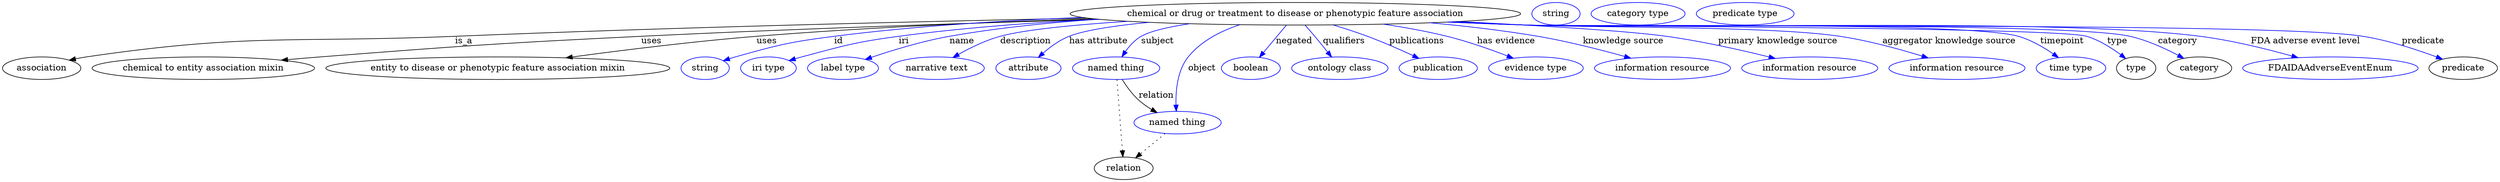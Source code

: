 digraph {
	graph [bb="0,0,3980,283"];
	node [label="\N"];
	"chemical or drug or treatment to disease or phenotypic feature association"	[height=0.5,
		label="chemical or drug or treatment to disease or phenotypic feature association",
		pos="2061.4,265",
		width=9.9838];
	association	[height=0.5,
		pos="62.394,178",
		width=1.7332];
	"chemical or drug or treatment to disease or phenotypic feature association" -> association	[label=is_a,
		lp="736.39,221.5",
		pos="e,106.71,190.75 1729.4,258.08 1458.4,252.59 1065.5,243.11 722.39,229 460.87,218.25 393.43,233.55 134.39,196 128.61,195.16 122.61,\
194.08 116.65,192.88"];
	"chemical to entity association mixin"	[height=0.5,
		pos="320.39,178",
		width=4.9287];
	"chemical or drug or treatment to disease or phenotypic feature association" -> "chemical to entity association mixin"	[label=uses,
		lp="1033.9,221.5",
		pos="e,445.34,190.81 1749.2,256.07 1541.7,250.18 1263.2,241.07 1017.4,229 790.53,217.86 733.85,213.62 507.39,196 490.62,194.69 473,193.22 \
455.57,191.71"];
	"entity to disease or phenotypic feature association mixin"	[height=0.5,
		pos="790.39,178",
		width=7.6188];
	"chemical or drug or treatment to disease or phenotypic feature association" -> "entity to disease or phenotypic feature association mixin"	[label=uses,
		lp="1217.9,221.5",
		pos="e,898.75,194.59 1739.2,257.02 1577.5,251.96 1378.9,243.39 1201.4,229 1102.5,220.99 990.83,207.08 908.85,195.97"];
	id	[color=blue,
		height=0.5,
		label=string,
		pos="1121.4,178",
		width=1.0652];
	"chemical or drug or treatment to disease or phenotypic feature association" -> id	[color=blue,
		label=id,
		lp="1336.4,221.5",
		pos="e,1150.4,189.98 1723.4,258.82 1599.1,254.03 1457.5,245.18 1329.4,229 1257.4,219.91 1239.3,215.5 1169.4,196 1166.3,195.13 1163.1,\
194.17 1159.9,193.15",
		style=solid];
	iri	[color=blue,
		height=0.5,
		label="iri type",
		pos="1222.4,178",
		width=1.2277];
	"chemical or drug or treatment to disease or phenotypic feature association" -> iri	[color=blue,
		label=iri,
		lp="1437.4,221.5",
		pos="e,1255.3,190.12 1747.1,256.25 1645.4,251.17 1532.3,242.79 1429.4,229 1360,219.7 1343,214.05 1275.4,196 1272,195.1 1268.6,194.12 \
1265.1,193.09",
		style=solid];
	name	[color=blue,
		height=0.5,
		label="label type",
		pos="1341.4,178",
		width=1.5707];
	"chemical or drug or treatment to disease or phenotypic feature association" -> name	[color=blue,
		label=name,
		lp="1530.4,221.5",
		pos="e,1377.1,192.11 1747.1,256.23 1669.3,250.96 1586.5,242.5 1510.4,229 1467.6,221.41 1420.3,206.86 1386.6,195.4",
		style=solid];
	description	[color=blue,
		height=0.5,
		label="narrative text",
		pos="1491.4,178",
		width=2.0943];
	"chemical or drug or treatment to disease or phenotypic feature association" -> description	[color=blue,
		label=description,
		lp="1631.9,221.5",
		pos="e,1516.6,195.07 1794.1,252.94 1711,247.57 1630.8,239.86 1591.4,229 1568.2,222.62 1544.1,210.72 1525.3,200.13",
		style=solid];
	"has attribute"	[color=blue,
		height=0.5,
		label=attribute,
		pos="1636.4,178",
		width=1.4443];
	"chemical or drug or treatment to disease or phenotypic feature association" -> "has attribute"	[color=blue,
		label="has attribute",
		lp="1748.4,221.5",
		pos="e,1652.1,195.25 1828.7,251.28 1775.1,246.09 1726.4,238.89 1701.4,229 1686,222.92 1671.2,212.06 1659.6,202.01",
		style=solid];
	subject	[color=blue,
		height=0.5,
		label="named thing",
		pos="1776.4,178",
		width=1.9318];
	"chemical or drug or treatment to disease or phenotypic feature association" -> subject	[color=blue,
		label=subject,
		lp="1842.4,221.5",
		pos="e,1785.6,196.23 1893.4,249.06 1860.3,244.01 1831.2,237.44 1816.4,229 1806.3,223.23 1797.8,213.83 1791.2,204.73",
		style=solid];
	object	[color=blue,
		height=0.5,
		label="named thing",
		pos="1874.4,91",
		width=1.9318];
	"chemical or drug or treatment to disease or phenotypic feature association" -> object	[color=blue,
		label=object,
		lp="1913.4,178",
		pos="e,1872.4,109.15 1973.8,247.53 1943.4,237.53 1911.9,221.54 1891.4,196 1874.1,174.44 1871.3,142.11 1871.9,119.23",
		style=solid];
	negated	[color=blue,
		height=0.5,
		label=boolean,
		pos="1991.4,178",
		width=1.2999];
	"chemical or drug or treatment to disease or phenotypic feature association" -> negated	[color=blue,
		label=negated,
		lp="2060.4,221.5",
		pos="e,2004.8,195.31 2047.2,246.8 2036.9,234.23 2022.7,217.01 2011.2,203.08",
		style=solid];
	qualifiers	[color=blue,
		height=0.5,
		label="ontology class",
		pos="2132.4,178",
		width=2.1304];
	"chemical or drug or treatment to disease or phenotypic feature association" -> qualifiers	[color=blue,
		label=qualifiers,
		lp="2139.9,221.5",
		pos="e,2119.7,195.93 2077.6,246.79 2082.8,241.2 2088.4,234.91 2093.4,229 2100.1,221.01 2107.3,212.07 2113.5,203.97",
		style=solid];
	publications	[color=blue,
		height=0.5,
		label=publication,
		pos="2289.4,178",
		width=1.7332];
	"chemical or drug or treatment to disease or phenotypic feature association" -> publications	[color=blue,
		label=publications,
		lp="2256.4,221.5",
		pos="e,2258.9,193.86 2122.4,247.18 2140.3,241.82 2159.8,235.57 2177.4,229 2201.8,219.91 2228.4,208.1 2249.6,198.24",
		style=solid];
	"has evidence"	[color=blue,
		height=0.5,
		label="evidence type",
		pos="2445.4,178",
		width=2.0943];
	"chemical or drug or treatment to disease or phenotypic feature association" -> "has evidence"	[color=blue,
		label="has evidence",
		lp="2398.9,221.5",
		pos="e,2409.5,193.96 2203,248.41 2236.5,243.41 2271.9,237.02 2304.4,229 2337,220.96 2372.5,208.31 2399.8,197.75",
		style=solid];
	"knowledge source"	[color=blue,
		height=0.5,
		label="information resource",
		pos="2647.4,178",
		width=3.015];
	"chemical or drug or treatment to disease or phenotypic feature association" -> "knowledge source"	[color=blue,
		label="knowledge source",
		lp="2585.9,221.5",
		pos="e,2597,194.07 2277.4,250.58 2333.6,245.44 2394,238.44 2449.4,229 2496.1,221.05 2547.9,207.79 2586.9,196.92",
		style=solid];
	"primary knowledge source"	[color=blue,
		height=0.5,
		label="information resource",
		pos="2882.4,178",
		width=3.015];
	"chemical or drug or treatment to disease or phenotypic feature association" -> "primary knowledge source"	[color=blue,
		label="primary knowledge source",
		lp="2832.4,221.5",
		pos="e,2827.5,193.57 2322.4,252.61 2450.8,246.19 2591.2,237.73 2654.4,229 2710.1,221.29 2772.4,207.24 2817.8,196",
		style=solid];
	"aggregator knowledge source"	[color=blue,
		height=0.5,
		label="information resource",
		pos="3117.4,178",
		width=3.015];
	"chemical or drug or treatment to disease or phenotypic feature association" -> "aggregator knowledge source"	[color=blue,
		label="aggregator knowledge source",
		lp="3105.9,221.5",
		pos="e,3071.8,194.38 2312.5,252.09 2351.9,250.32 2392.3,248.56 2430.4,247 2541.7,242.44 2821.2,245.57 2931.4,229 2976,222.3 3025.2,208.78 \
3061.8,197.5",
		style=solid];
	timepoint	[color=blue,
		height=0.5,
		label="time type",
		pos="3299.4,178",
		width=1.5346];
	"chemical or drug or treatment to disease or phenotypic feature association" -> timepoint	[color=blue,
		label=timepoint,
		lp="3285.4,221.5",
		pos="e,3279.7,194.97 2307.5,251.87 2348.5,250.07 2390.7,248.37 2430.4,247 2517.7,243.99 3132.5,253.35 3216.4,229 3236.1,223.28 3255.9,\
211.65 3271.2,201.04",
		style=solid];
	type	[height=0.5,
		pos="3403.4,178",
		width=0.86659];
	"chemical or drug or treatment to disease or phenotypic feature association" -> type	[color=blue,
		label=type,
		lp="3373.4,221.5",
		pos="e,3386.9,193.29 2306.5,251.82 2347.8,250.02 2390.3,248.33 2430.4,247 2480,245.36 3276.8,243.31 3324.4,229 3344.3,223.02 3364,210.54 \
3378.8,199.54",
		style=solid];
	category	[height=0.5,
		pos="3504.4,178",
		width=1.4263];
	"chemical or drug or treatment to disease or phenotypic feature association" -> category	[color=blue,
		label=category,
		lp="3469.9,221.5",
		pos="e,3479.4,193.8 2306,251.79 2347.5,249.99 2390.2,248.3 2430.4,247 2537.4,243.54 3289,252.45 3393.4,229 3420.5,222.91 3449.1,209.88 \
3470.4,198.64",
		style=solid];
	"FDA adverse event level"	[color=blue,
		height=0.5,
		label=FDAIDAAdverseEventEnum,
		pos="3713.4,178",
		width=3.8816];
	"chemical or drug or treatment to disease or phenotypic feature association" -> "FDA adverse event level"	[color=blue,
		label="FDA adverse event level",
		lp="3673.9,221.5",
		pos="e,3661.8,194.73 2305.5,251.74 2347.2,249.94 2390,248.27 2430.4,247 2669.2,239.5 3268.4,259.1 3505.4,229 3555.4,222.65 3610.9,208.96 \
3652,197.51",
		style=solid];
	predicate	[height=0.5,
		pos="3925.4,178",
		width=1.5165];
	"chemical or drug or treatment to disease or phenotypic feature association" -> predicate	[color=blue,
		label=predicate,
		lp="3861.4,221.5",
		pos="e,3892.4,192.42 2304,251.7 2346.1,249.88 2389.5,248.22 2430.4,247 2578.7,242.59 3618.9,252.37 3765.4,229 3806.3,222.48 3851.1,207.76 \
3882.9,195.97",
		style=solid];
	subject -> object	[label=relation,
		lp="1840.4,134.5",
		pos="e,1841.7,107 1786.1,159.8 1792.6,149.42 1801.9,136.42 1812.4,127 1818.5,121.55 1825.6,116.58 1832.7,112.21"];
	relation	[height=0.5,
		pos="1788.4,18",
		width=1.2999];
	subject -> relation	[pos="e,1787.1,36.188 1777.7,159.79 1779.8,132.48 1783.8,78.994 1786.3,46.38",
		style=dotted];
	object -> relation	[pos="e,1807.3,34.647 1854.4,73.533 1842.8,63.922 1828,51.669 1815.3,41.213",
		style=dotted];
	association_type	[color=blue,
		height=0.5,
		label=string,
		pos="2477.4,265",
		width=1.0652];
	association_category	[color=blue,
		height=0.5,
		label="category type",
		pos="2608.4,265",
		width=2.0762];
	"chemical or drug or treatment to disease or phenotypic feature association_predicate"	[color=blue,
		height=0.5,
		label="predicate type",
		pos="2779.4,265",
		width=2.1665];
}
